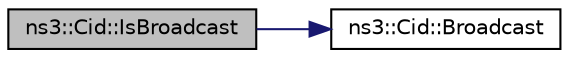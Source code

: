 digraph "ns3::Cid::IsBroadcast"
{
 // LATEX_PDF_SIZE
  edge [fontname="Helvetica",fontsize="10",labelfontname="Helvetica",labelfontsize="10"];
  node [fontname="Helvetica",fontsize="10",shape=record];
  rankdir="LR";
  Node1 [label="ns3::Cid::IsBroadcast",height=0.2,width=0.4,color="black", fillcolor="grey75", style="filled", fontcolor="black",tooltip=" "];
  Node1 -> Node2 [color="midnightblue",fontsize="10",style="solid",fontname="Helvetica"];
  Node2 [label="ns3::Cid::Broadcast",height=0.2,width=0.4,color="black", fillcolor="white", style="filled",URL="$classns3_1_1_cid.html#ad0eba402a114ef864b4109a3b58c0aec",tooltip=" "];
}
